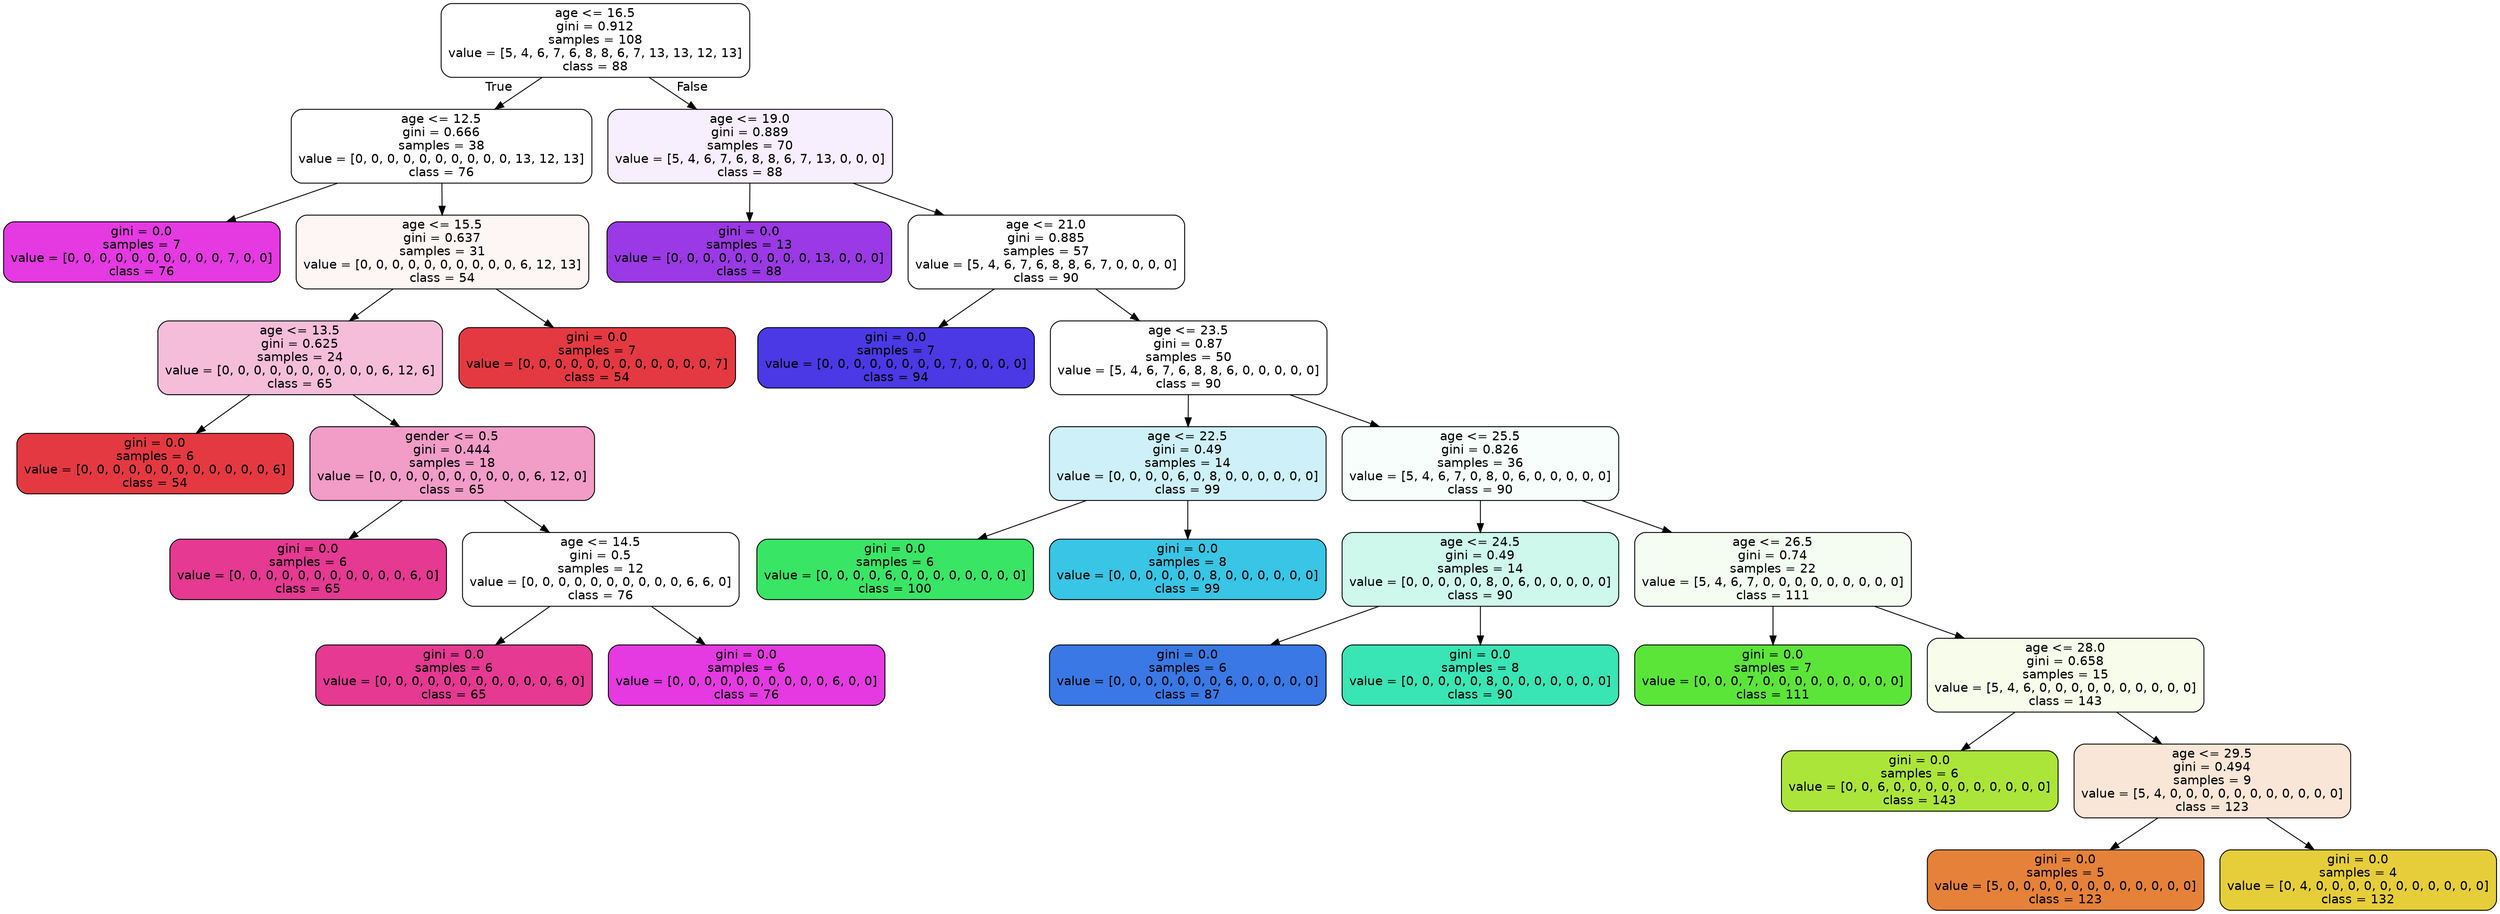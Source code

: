 digraph Tree {
node [shape=box, style="filled, rounded", color="black", fontname="helvetica"] ;
edge [fontname="helvetica"] ;
0 [label="age <= 16.5\ngini = 0.912\nsamples = 108\nvalue = [5, 4, 6, 7, 6, 8, 8, 6, 7, 13, 13, 12, 13]\nclass = 88", fillcolor="#ffffff"] ;
1 [label="age <= 12.5\ngini = 0.666\nsamples = 38\nvalue = [0, 0, 0, 0, 0, 0, 0, 0, 0, 0, 13, 12, 13]\nclass = 76", fillcolor="#ffffff"] ;
0 -> 1 [labeldistance=2.5, labelangle=45, headlabel="True"] ;
2 [label="gini = 0.0\nsamples = 7\nvalue = [0, 0, 0, 0, 0, 0, 0, 0, 0, 0, 7, 0, 0]\nclass = 76", fillcolor="#e539e2"] ;
1 -> 2 ;
3 [label="age <= 15.5\ngini = 0.637\nsamples = 31\nvalue = [0, 0, 0, 0, 0, 0, 0, 0, 0, 0, 6, 12, 13]\nclass = 54", fillcolor="#fef5f5"] ;
1 -> 3 ;
4 [label="age <= 13.5\ngini = 0.625\nsamples = 24\nvalue = [0, 0, 0, 0, 0, 0, 0, 0, 0, 0, 6, 12, 6]\nclass = 65", fillcolor="#f6bddb"] ;
3 -> 4 ;
5 [label="gini = 0.0\nsamples = 6\nvalue = [0, 0, 0, 0, 0, 0, 0, 0, 0, 0, 0, 0, 6]\nclass = 54", fillcolor="#e53941"] ;
4 -> 5 ;
6 [label="gender <= 0.5\ngini = 0.444\nsamples = 18\nvalue = [0, 0, 0, 0, 0, 0, 0, 0, 0, 0, 6, 12, 0]\nclass = 65", fillcolor="#f29cc8"] ;
4 -> 6 ;
7 [label="gini = 0.0\nsamples = 6\nvalue = [0, 0, 0, 0, 0, 0, 0, 0, 0, 0, 0, 6, 0]\nclass = 65", fillcolor="#e53992"] ;
6 -> 7 ;
8 [label="age <= 14.5\ngini = 0.5\nsamples = 12\nvalue = [0, 0, 0, 0, 0, 0, 0, 0, 0, 0, 6, 6, 0]\nclass = 76", fillcolor="#ffffff"] ;
6 -> 8 ;
9 [label="gini = 0.0\nsamples = 6\nvalue = [0, 0, 0, 0, 0, 0, 0, 0, 0, 0, 0, 6, 0]\nclass = 65", fillcolor="#e53992"] ;
8 -> 9 ;
10 [label="gini = 0.0\nsamples = 6\nvalue = [0, 0, 0, 0, 0, 0, 0, 0, 0, 0, 6, 0, 0]\nclass = 76", fillcolor="#e539e2"] ;
8 -> 10 ;
11 [label="gini = 0.0\nsamples = 7\nvalue = [0, 0, 0, 0, 0, 0, 0, 0, 0, 0, 0, 0, 7]\nclass = 54", fillcolor="#e53941"] ;
3 -> 11 ;
12 [label="age <= 19.0\ngini = 0.889\nsamples = 70\nvalue = [5, 4, 6, 7, 6, 8, 8, 6, 7, 13, 0, 0, 0]\nclass = 88", fillcolor="#f7effd"] ;
0 -> 12 [labeldistance=2.5, labelangle=-45, headlabel="False"] ;
13 [label="gini = 0.0\nsamples = 13\nvalue = [0, 0, 0, 0, 0, 0, 0, 0, 0, 13, 0, 0, 0]\nclass = 88", fillcolor="#9a39e5"] ;
12 -> 13 ;
14 [label="age <= 21.0\ngini = 0.885\nsamples = 57\nvalue = [5, 4, 6, 7, 6, 8, 8, 6, 7, 0, 0, 0, 0]\nclass = 90", fillcolor="#ffffff"] ;
12 -> 14 ;
15 [label="gini = 0.0\nsamples = 7\nvalue = [0, 0, 0, 0, 0, 0, 0, 0, 7, 0, 0, 0, 0]\nclass = 94", fillcolor="#4a39e5"] ;
14 -> 15 ;
16 [label="age <= 23.5\ngini = 0.87\nsamples = 50\nvalue = [5, 4, 6, 7, 6, 8, 8, 6, 0, 0, 0, 0, 0]\nclass = 90", fillcolor="#ffffff"] ;
14 -> 16 ;
17 [label="age <= 22.5\ngini = 0.49\nsamples = 14\nvalue = [0, 0, 0, 0, 6, 0, 8, 0, 0, 0, 0, 0, 0]\nclass = 99", fillcolor="#cef0f8"] ;
16 -> 17 ;
18 [label="gini = 0.0\nsamples = 6\nvalue = [0, 0, 0, 0, 6, 0, 0, 0, 0, 0, 0, 0, 0]\nclass = 100", fillcolor="#39e564"] ;
17 -> 18 ;
19 [label="gini = 0.0\nsamples = 8\nvalue = [0, 0, 0, 0, 0, 0, 8, 0, 0, 0, 0, 0, 0]\nclass = 99", fillcolor="#39c5e5"] ;
17 -> 19 ;
20 [label="age <= 25.5\ngini = 0.826\nsamples = 36\nvalue = [5, 4, 6, 7, 0, 8, 0, 6, 0, 0, 0, 0, 0]\nclass = 90", fillcolor="#f8fefc"] ;
16 -> 20 ;
21 [label="age <= 24.5\ngini = 0.49\nsamples = 14\nvalue = [0, 0, 0, 0, 0, 8, 0, 6, 0, 0, 0, 0, 0]\nclass = 90", fillcolor="#cef8ec"] ;
20 -> 21 ;
22 [label="gini = 0.0\nsamples = 6\nvalue = [0, 0, 0, 0, 0, 0, 0, 6, 0, 0, 0, 0, 0]\nclass = 87", fillcolor="#3978e5"] ;
21 -> 22 ;
23 [label="gini = 0.0\nsamples = 8\nvalue = [0, 0, 0, 0, 0, 8, 0, 0, 0, 0, 0, 0, 0]\nclass = 90", fillcolor="#39e5b4"] ;
21 -> 23 ;
24 [label="age <= 26.5\ngini = 0.74\nsamples = 22\nvalue = [5, 4, 6, 7, 0, 0, 0, 0, 0, 0, 0, 0, 0]\nclass = 111", fillcolor="#f5fdf3"] ;
20 -> 24 ;
25 [label="gini = 0.0\nsamples = 7\nvalue = [0, 0, 0, 7, 0, 0, 0, 0, 0, 0, 0, 0, 0]\nclass = 111", fillcolor="#5be539"] ;
24 -> 25 ;
26 [label="age <= 28.0\ngini = 0.658\nsamples = 15\nvalue = [5, 4, 6, 0, 0, 0, 0, 0, 0, 0, 0, 0, 0]\nclass = 143", fillcolor="#f7fceb"] ;
24 -> 26 ;
27 [label="gini = 0.0\nsamples = 6\nvalue = [0, 0, 6, 0, 0, 0, 0, 0, 0, 0, 0, 0, 0]\nclass = 143", fillcolor="#ace539"] ;
26 -> 27 ;
28 [label="age <= 29.5\ngini = 0.494\nsamples = 9\nvalue = [5, 4, 0, 0, 0, 0, 0, 0, 0, 0, 0, 0, 0]\nclass = 123", fillcolor="#fae6d7"] ;
26 -> 28 ;
29 [label="gini = 0.0\nsamples = 5\nvalue = [5, 0, 0, 0, 0, 0, 0, 0, 0, 0, 0, 0, 0]\nclass = 123", fillcolor="#e58139"] ;
28 -> 29 ;
30 [label="gini = 0.0\nsamples = 4\nvalue = [0, 4, 0, 0, 0, 0, 0, 0, 0, 0, 0, 0, 0]\nclass = 132", fillcolor="#e5ce39"] ;
28 -> 30 ;
}